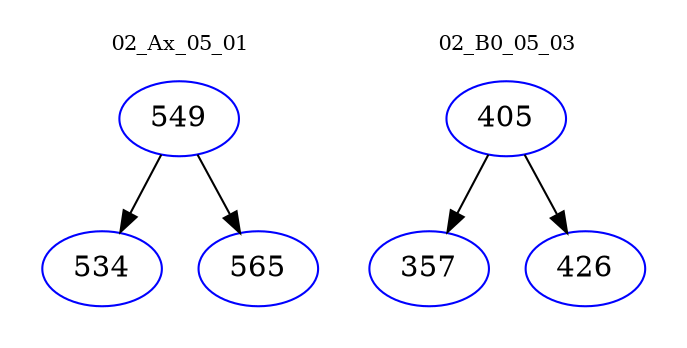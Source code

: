 digraph{
subgraph cluster_0 {
color = white
label = "02_Ax_05_01";
fontsize=10;
T0_549 [label="549", color="blue"]
T0_549 -> T0_534 [color="black"]
T0_534 [label="534", color="blue"]
T0_549 -> T0_565 [color="black"]
T0_565 [label="565", color="blue"]
}
subgraph cluster_1 {
color = white
label = "02_B0_05_03";
fontsize=10;
T1_405 [label="405", color="blue"]
T1_405 -> T1_357 [color="black"]
T1_357 [label="357", color="blue"]
T1_405 -> T1_426 [color="black"]
T1_426 [label="426", color="blue"]
}
}
